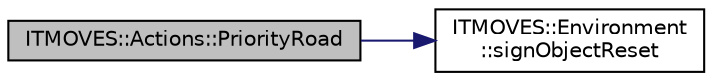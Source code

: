 digraph "ITMOVES::Actions::PriorityRoad"
{
 // LATEX_PDF_SIZE
  edge [fontname="Helvetica",fontsize="10",labelfontname="Helvetica",labelfontsize="10"];
  node [fontname="Helvetica",fontsize="10",shape=record];
  rankdir="LR";
  Node1 [label="ITMOVES::Actions::PriorityRoad",height=0.2,width=0.4,color="black", fillcolor="grey75", style="filled", fontcolor="black",tooltip="Regulates the behavior of the vehicle approaching an intersection with a priority sign."];
  Node1 -> Node2 [color="midnightblue",fontsize="10",style="solid",fontname="Helvetica"];
  Node2 [label="ITMOVES::Environment\l::signObjectReset",height=0.2,width=0.4,color="black", fillcolor="white", style="filled",URL="$group___group_objects.html#ga9188980b71d4f1f86862d94293fdba97",tooltip="This function will reset all detected signs and objects as well as their saved distances and specific..."];
}
